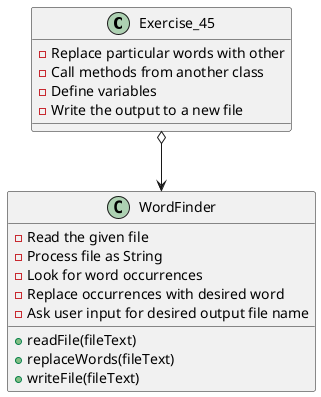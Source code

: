 @startuml
'https://plantuml.com/class-diagram

class Exercise_45 {
    - Replace particular words with other
    - Call methods from another class
    - Define variables
    - Write the output to a new file
}

class WordFinder {
    - Read the given file
    - Process file as String
    - Look for word occurrences
    - Replace occurrences with desired word
    - Ask user input for desired output file name

    + readFile(fileText)
    + replaceWords(fileText)
    + writeFile(fileText)
}

Exercise_45 o--> WordFinder


@enduml
